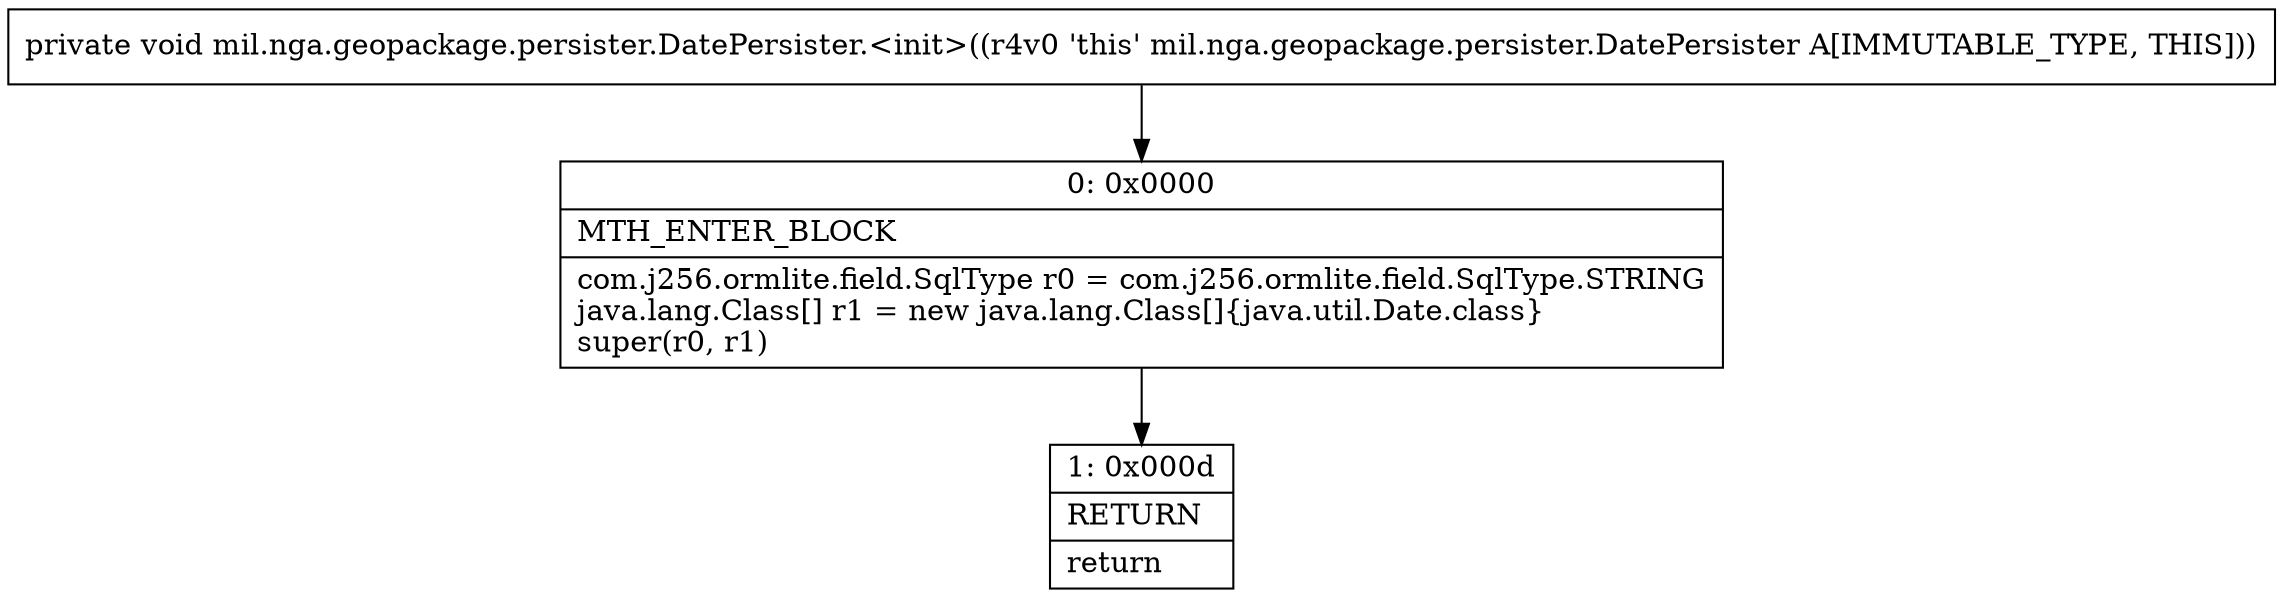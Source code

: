 digraph "CFG formil.nga.geopackage.persister.DatePersister.\<init\>()V" {
Node_0 [shape=record,label="{0\:\ 0x0000|MTH_ENTER_BLOCK\l|com.j256.ormlite.field.SqlType r0 = com.j256.ormlite.field.SqlType.STRING\ljava.lang.Class[] r1 = new java.lang.Class[]\{java.util.Date.class\}\lsuper(r0, r1)\l}"];
Node_1 [shape=record,label="{1\:\ 0x000d|RETURN\l|return\l}"];
MethodNode[shape=record,label="{private void mil.nga.geopackage.persister.DatePersister.\<init\>((r4v0 'this' mil.nga.geopackage.persister.DatePersister A[IMMUTABLE_TYPE, THIS])) }"];
MethodNode -> Node_0;
Node_0 -> Node_1;
}

